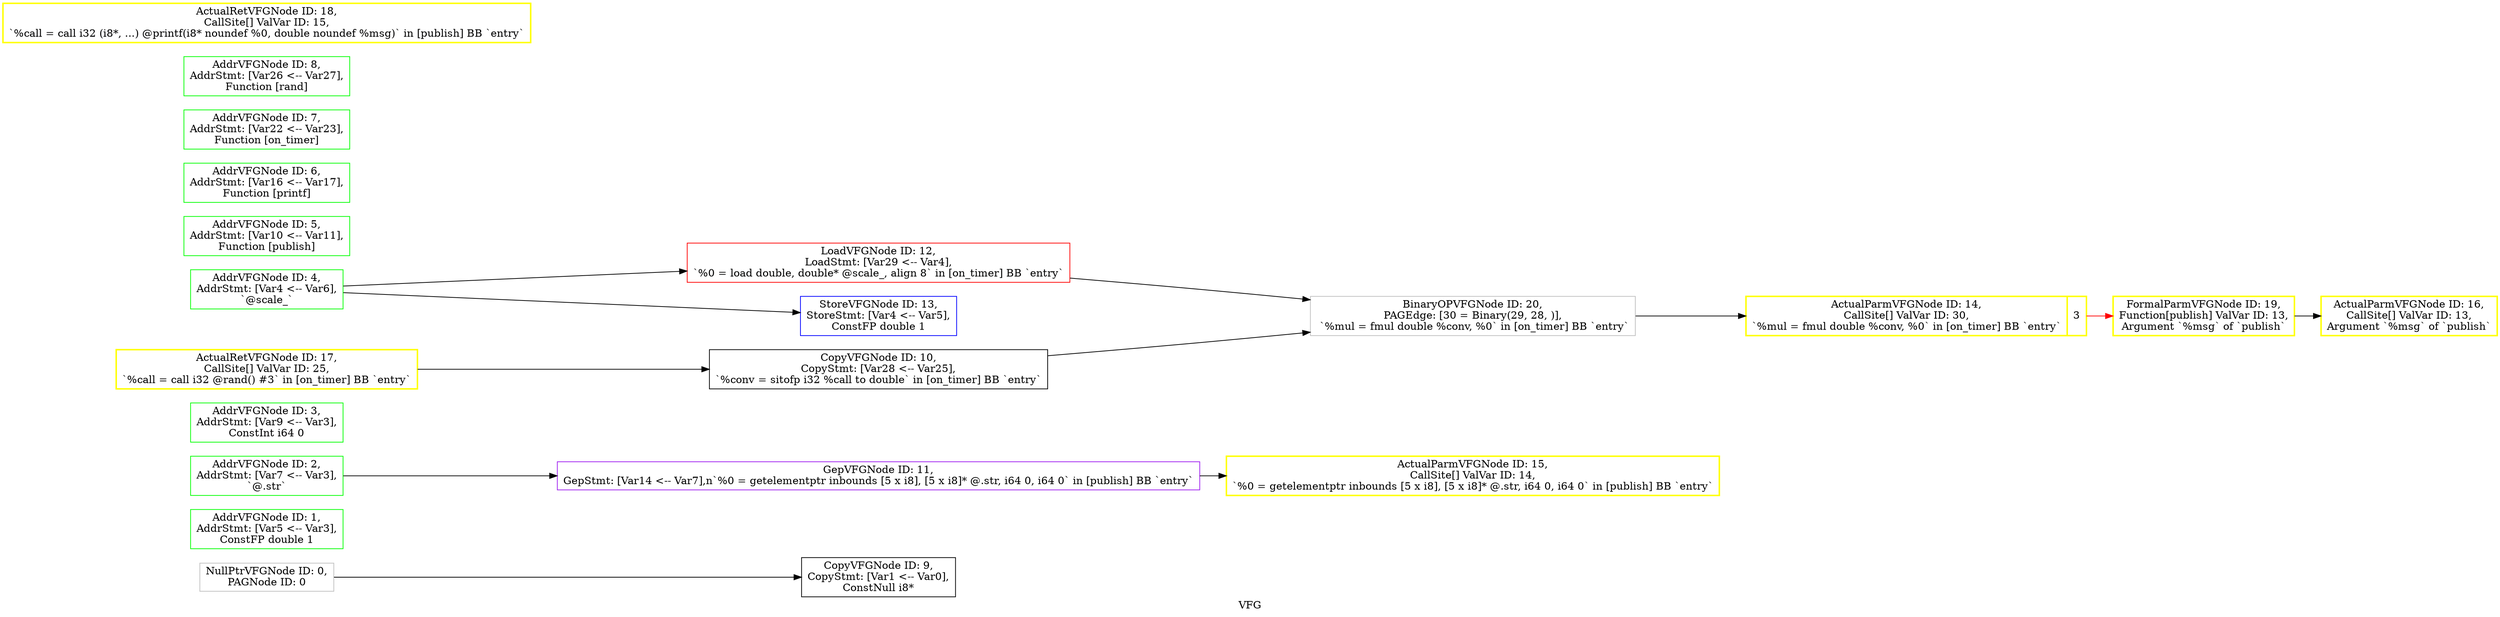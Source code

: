 digraph "VFG" {
	rankdir="LR";
	label="VFG";

	Node0x556b7f265030 [shape=record,color=grey,label="{NullPtrVFGNode ID: 0,\nPAGNode ID: 0}"];
	Node0x556b7f265030 -> Node0x556b7f265ec0[style=solid];
	Node0x556b7f264950 [shape=record,color=green,label="{AddrVFGNode ID: 1,\nAddrStmt: [Var5 \<-- Var3],\nConstFP double 1}"];
	Node0x556b7f2656f0 [shape=record,color=green,label="{AddrVFGNode ID: 2,\nAddrStmt: [Var7 \<-- Var3],\n`@.str`}"];
	Node0x556b7f2656f0 -> Node0x556b7f2662e0[style=solid];
	Node0x556b7f265780 [shape=record,color=green,label="{AddrVFGNode ID: 3,\nAddrStmt: [Var9 \<-- Var3],\nConstInt i64 0}"];
	Node0x556b7f265870 [shape=record,color=green,label="{AddrVFGNode ID: 4,\nAddrStmt: [Var4 \<-- Var6],\n`@scale_`}"];
	Node0x556b7f265870 -> Node0x556b7f266520[style=solid];
	Node0x556b7f265870 -> Node0x556b7f266690[style=solid];
	Node0x556b7f265980 [shape=record,color=green,label="{AddrVFGNode ID: 5,\nAddrStmt: [Var10 \<-- Var11],\nFunction [publish]}"];
	Node0x556b7f265ab0 [shape=record,color=green,label="{AddrVFGNode ID: 6,\nAddrStmt: [Var16 \<-- Var17],\nFunction [printf]}"];
	Node0x556b7f265be0 [shape=record,color=green,label="{AddrVFGNode ID: 7,\nAddrStmt: [Var22 \<-- Var23],\nFunction [on_timer]}"];
	Node0x556b7f265d50 [shape=record,color=green,label="{AddrVFGNode ID: 8,\nAddrStmt: [Var26 \<-- Var27],\nFunction [rand]}"];
	Node0x556b7f265ec0 [shape=record,color=black,label="{CopyVFGNode ID: 9,\nCopyStmt: [Var1 \<-- Var0],\nConstNull i8*}"];
	Node0x556b7f266030 [shape=record,color=black,label="{CopyVFGNode ID: 10,\nCopyStmt: [Var28 \<-- Var25],\n`%conv = sitofp i32 %call to double` in [on_timer] BB `entry`}"];
	Node0x556b7f266030 -> Node0x556b7f267060[style=solid];
	Node0x556b7f2662e0 [shape=record,color=purple,label="{GepVFGNode ID: 11,\nGepStmt: [Var14 \<-- Var7],n`%0 = getelementptr inbounds [5 x i8], [5 x i8]* @.str, i64 0, i64 0` in [publish] BB `entry`}"];
	Node0x556b7f2662e0 -> Node0x556b7f2648b0[style=solid];
	Node0x556b7f266520 [shape=record,color=red,label="{LoadVFGNode ID: 12,\nLoadStmt: [Var29 \<-- Var4],\n`%0 = load double, double* @scale_, align 8` in [on_timer] BB `entry`}"];
	Node0x556b7f266520 -> Node0x556b7f267060[style=solid];
	Node0x556b7f266690 [shape=record,color=blue,label="{StoreVFGNode ID: 13,\nStoreStmt: [Var4 \<-- Var5],\nConstFP double 1}"];
	Node0x556b7f264d20 [shape=record,color=yellow,penwidth=2,label="{ActualParmVFGNode ID: 14,\nCallSite[] ValVar ID: 30,\n`%mul = fmul double %conv, %0` in [on_timer] BB `entry`|{<s0>3}}"];
	Node0x556b7f264d20 -> Node0x556b7f253760[style=solid,color=red];
	Node0x556b7f2648b0 [shape=record,color=yellow,penwidth=2,label="{ActualParmVFGNode ID: 15,\nCallSite[] ValVar ID: 14,\n`%0 = getelementptr inbounds [5 x i8], [5 x i8]* @.str, i64 0, i64 0` in [publish] BB `entry`}"];
	Node0x556b7f2669a0 [shape=record,color=yellow,penwidth=2,label="{ActualParmVFGNode ID: 16,\nCallSite[] ValVar ID: 13,\nArgument `%msg` of `publish`}"];
	Node0x556b7f266af0 [shape=record,color=yellow,penwidth=2,label="{ActualRetVFGNode ID: 17,\nCallSite[] ValVar ID: 25,\n`%call = call i32 @rand() #3` in [on_timer] BB `entry`}"];
	Node0x556b7f266af0 -> Node0x556b7f266030[style=solid];
	Node0x556b7f266c70 [shape=record,color=yellow,penwidth=2,label="{ActualRetVFGNode ID: 18,\nCallSite[] ValVar ID: 15,\n`%call = call i32 (i8*, ...) @printf(i8* noundef %0, double noundef %msg)` in [publish] BB `entry`}"];
	Node0x556b7f253760 [shape=record,color=yellow,penwidth=2,label="{FormalParmVFGNode ID: 19,\nFunction[publish] ValVar ID: 13,\nArgument `%msg` of `publish`}"];
	Node0x556b7f253760 -> Node0x556b7f2669a0[style=solid];
	Node0x556b7f267060 [shape=record,color=grey,label="{BinaryOPVFGNode ID: 20,\nPAGEdge: [30 = Binary(29, 28, )],\n `%mul = fmul double %conv, %0` in [on_timer] BB `entry`}"];
	Node0x556b7f267060 -> Node0x556b7f264d20[style=solid];
}
